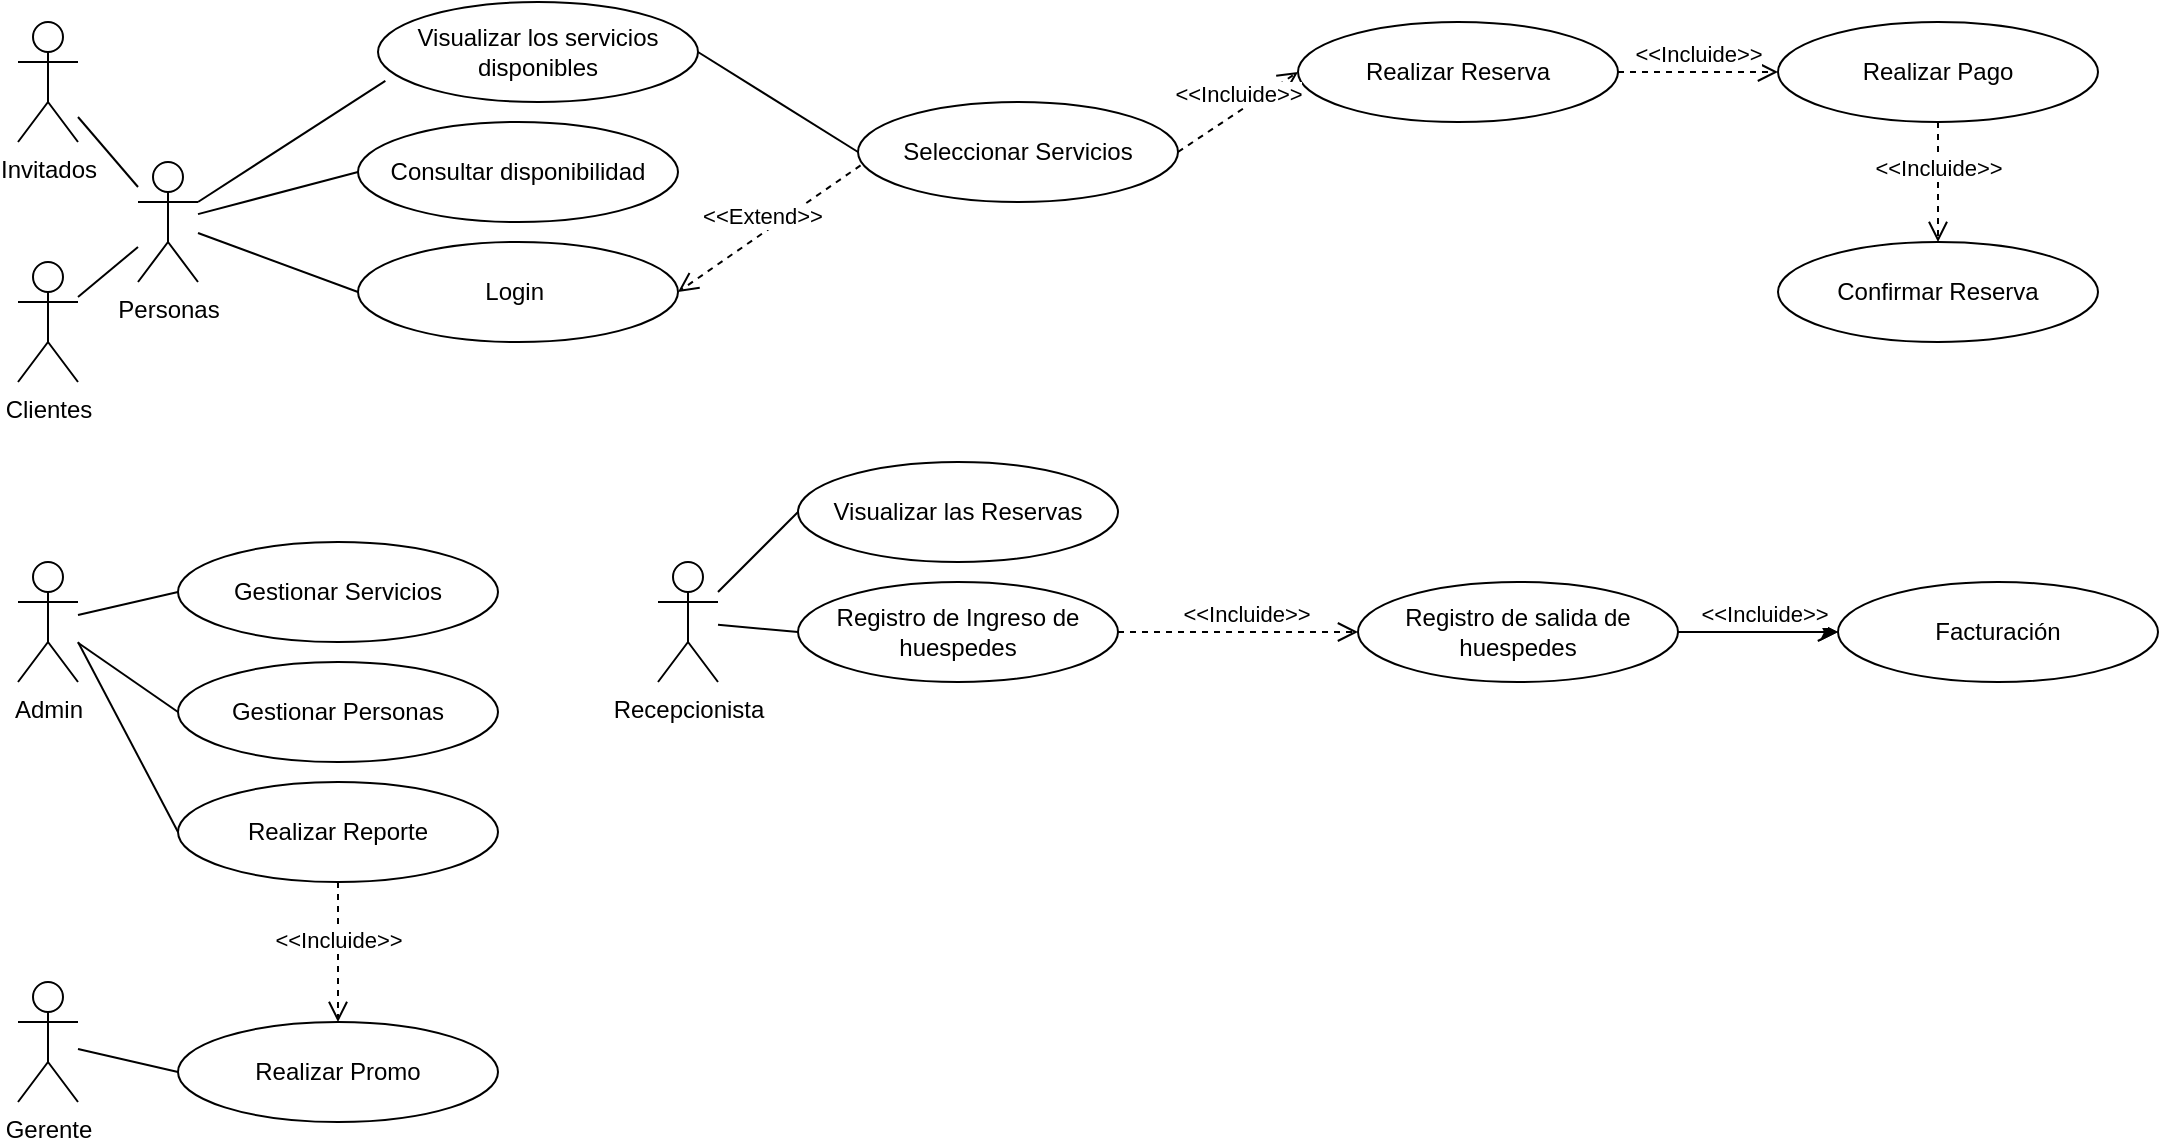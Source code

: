 <mxfile version="26.0.15">
  <diagram id="qPh7KLMrR9lY4QPwgJeI" name="CU1">
    <mxGraphModel dx="2805" dy="1425" grid="1" gridSize="10" guides="1" tooltips="1" connect="1" arrows="1" fold="1" page="1" pageScale="1" pageWidth="827" pageHeight="1169" math="0" shadow="0">
      <root>
        <mxCell id="0" />
        <mxCell id="1" parent="0" />
        <mxCell id="Fh4gEGgheuUcvEkILHCw-1" value="Invitados" style="shape=umlActor;verticalLabelPosition=bottom;verticalAlign=top;html=1;outlineConnect=0;" vertex="1" parent="1">
          <mxGeometry x="50" y="88" width="30" height="60" as="geometry" />
        </mxCell>
        <mxCell id="Fh4gEGgheuUcvEkILHCw-2" value="Clientes" style="shape=umlActor;verticalLabelPosition=bottom;verticalAlign=top;html=1;outlineConnect=0;" vertex="1" parent="1">
          <mxGeometry x="50" y="208" width="30" height="60" as="geometry" />
        </mxCell>
        <mxCell id="Fh4gEGgheuUcvEkILHCw-3" value="Personas" style="shape=umlActor;verticalLabelPosition=bottom;verticalAlign=top;html=1;outlineConnect=0;" vertex="1" parent="1">
          <mxGeometry x="110" y="158" width="30" height="60" as="geometry" />
        </mxCell>
        <mxCell id="Fh4gEGgheuUcvEkILHCw-4" value="Login&amp;nbsp;" style="ellipse;whiteSpace=wrap;html=1;" vertex="1" parent="1">
          <mxGeometry x="220" y="198" width="160" height="50" as="geometry" />
        </mxCell>
        <mxCell id="Fh4gEGgheuUcvEkILHCw-5" value="Seleccionar Servicios" style="ellipse;whiteSpace=wrap;html=1;" vertex="1" parent="1">
          <mxGeometry x="470" y="128" width="160" height="50" as="geometry" />
        </mxCell>
        <mxCell id="Fh4gEGgheuUcvEkILHCw-6" value="Consultar disponibilidad" style="ellipse;whiteSpace=wrap;html=1;" vertex="1" parent="1">
          <mxGeometry x="220" y="138" width="160" height="50" as="geometry" />
        </mxCell>
        <mxCell id="Fh4gEGgheuUcvEkILHCw-7" value="" style="endArrow=none;html=1;rounded=0;entryX=0;entryY=0.5;entryDx=0;entryDy=0;" edge="1" parent="1" source="Fh4gEGgheuUcvEkILHCw-3" target="Fh4gEGgheuUcvEkILHCw-4">
          <mxGeometry width="50" height="50" relative="1" as="geometry">
            <mxPoint x="410" y="208" as="sourcePoint" />
            <mxPoint x="460" y="158" as="targetPoint" />
          </mxGeometry>
        </mxCell>
        <mxCell id="Fh4gEGgheuUcvEkILHCw-8" value="Visualizar los servicios disponibles" style="ellipse;whiteSpace=wrap;html=1;" vertex="1" parent="1">
          <mxGeometry x="230" y="78" width="160" height="50" as="geometry" />
        </mxCell>
        <mxCell id="Fh4gEGgheuUcvEkILHCw-9" value="Realizar Reserva" style="ellipse;whiteSpace=wrap;html=1;" vertex="1" parent="1">
          <mxGeometry x="690" y="88" width="160" height="50" as="geometry" />
        </mxCell>
        <mxCell id="Fh4gEGgheuUcvEkILHCw-10" value="Gestionar Servicios" style="ellipse;whiteSpace=wrap;html=1;" vertex="1" parent="1">
          <mxGeometry x="130" y="348" width="160" height="50" as="geometry" />
        </mxCell>
        <mxCell id="Fh4gEGgheuUcvEkILHCw-11" value="Confirmar Reserva" style="ellipse;whiteSpace=wrap;html=1;" vertex="1" parent="1">
          <mxGeometry x="930" y="198" width="160" height="50" as="geometry" />
        </mxCell>
        <mxCell id="Fh4gEGgheuUcvEkILHCw-12" value="Realizar Pago" style="ellipse;whiteSpace=wrap;html=1;" vertex="1" parent="1">
          <mxGeometry x="930" y="88" width="160" height="50" as="geometry" />
        </mxCell>
        <mxCell id="Fh4gEGgheuUcvEkILHCw-13" value="" style="endArrow=none;html=1;rounded=0;entryX=0;entryY=0.5;entryDx=0;entryDy=0;" edge="1" parent="1" source="Fh4gEGgheuUcvEkILHCw-3" target="Fh4gEGgheuUcvEkILHCw-6">
          <mxGeometry width="50" height="50" relative="1" as="geometry">
            <mxPoint x="140" y="174" as="sourcePoint" />
            <mxPoint x="210" y="228" as="targetPoint" />
          </mxGeometry>
        </mxCell>
        <mxCell id="Fh4gEGgheuUcvEkILHCw-14" value="" style="endArrow=none;html=1;rounded=0;entryX=0.023;entryY=0.789;entryDx=0;entryDy=0;entryPerimeter=0;" edge="1" parent="1" target="Fh4gEGgheuUcvEkILHCw-8">
          <mxGeometry width="50" height="50" relative="1" as="geometry">
            <mxPoint x="140" y="178" as="sourcePoint" />
            <mxPoint x="190" y="128" as="targetPoint" />
          </mxGeometry>
        </mxCell>
        <mxCell id="Fh4gEGgheuUcvEkILHCw-15" value="&amp;lt;&amp;lt;Incluide&amp;gt;&amp;gt;" style="html=1;verticalAlign=bottom;endArrow=open;dashed=1;endSize=8;curved=0;rounded=0;exitX=1;exitY=0.5;exitDx=0;exitDy=0;entryX=0;entryY=0.5;entryDx=0;entryDy=0;" edge="1" parent="1" source="Fh4gEGgheuUcvEkILHCw-5" target="Fh4gEGgheuUcvEkILHCw-9">
          <mxGeometry relative="1" as="geometry">
            <mxPoint x="500" y="278" as="sourcePoint" />
            <mxPoint x="420" y="278" as="targetPoint" />
          </mxGeometry>
        </mxCell>
        <mxCell id="Fh4gEGgheuUcvEkILHCw-16" value="&amp;lt;&amp;lt;Incluide&amp;gt;&amp;gt;" style="html=1;verticalAlign=bottom;endArrow=open;dashed=1;endSize=8;curved=0;rounded=0;exitX=1;exitY=0.5;exitDx=0;exitDy=0;entryX=0;entryY=0.5;entryDx=0;entryDy=0;" edge="1" parent="1" source="Fh4gEGgheuUcvEkILHCw-9" target="Fh4gEGgheuUcvEkILHCw-12">
          <mxGeometry relative="1" as="geometry">
            <mxPoint x="560" y="221.55" as="sourcePoint" />
            <mxPoint x="900" y="118" as="targetPoint" />
          </mxGeometry>
        </mxCell>
        <mxCell id="Fh4gEGgheuUcvEkILHCw-17" value="&amp;lt;&amp;lt;Extend&amp;gt;&amp;gt;" style="html=1;verticalAlign=bottom;endArrow=open;dashed=1;endSize=8;curved=0;rounded=0;exitX=0.008;exitY=0.634;exitDx=0;exitDy=0;entryX=1;entryY=0.5;entryDx=0;entryDy=0;exitPerimeter=0;" edge="1" parent="1" source="Fh4gEGgheuUcvEkILHCw-5" target="Fh4gEGgheuUcvEkILHCw-4">
          <mxGeometry x="0.067" relative="1" as="geometry">
            <mxPoint x="520" y="158" as="sourcePoint" />
            <mxPoint x="520" y="233" as="targetPoint" />
            <mxPoint as="offset" />
          </mxGeometry>
        </mxCell>
        <mxCell id="Fh4gEGgheuUcvEkILHCw-18" value="&amp;lt;&amp;lt;Incluide&amp;gt;&amp;gt;" style="html=1;verticalAlign=bottom;endArrow=open;dashed=1;endSize=8;curved=0;rounded=0;entryX=0.5;entryY=0;entryDx=0;entryDy=0;exitX=0.5;exitY=1;exitDx=0;exitDy=0;" edge="1" parent="1" source="Fh4gEGgheuUcvEkILHCw-12" target="Fh4gEGgheuUcvEkILHCw-11">
          <mxGeometry x="0.067" relative="1" as="geometry">
            <mxPoint x="920" y="199" as="sourcePoint" />
            <mxPoint x="700" y="313" as="targetPoint" />
            <mxPoint as="offset" />
          </mxGeometry>
        </mxCell>
        <mxCell id="Fh4gEGgheuUcvEkILHCw-19" value="" style="endArrow=none;html=1;rounded=0;exitX=1;exitY=0.5;exitDx=0;exitDy=0;entryX=0;entryY=0.5;entryDx=0;entryDy=0;" edge="1" parent="1" source="Fh4gEGgheuUcvEkILHCw-8" target="Fh4gEGgheuUcvEkILHCw-5">
          <mxGeometry width="50" height="50" relative="1" as="geometry">
            <mxPoint x="630" y="158" as="sourcePoint" />
            <mxPoint x="460" y="138" as="targetPoint" />
          </mxGeometry>
        </mxCell>
        <mxCell id="Fh4gEGgheuUcvEkILHCw-20" value="" style="endArrow=none;html=1;rounded=0;" edge="1" parent="1" source="Fh4gEGgheuUcvEkILHCw-2" target="Fh4gEGgheuUcvEkILHCw-3">
          <mxGeometry width="50" height="50" relative="1" as="geometry">
            <mxPoint x="290" y="228" as="sourcePoint" />
            <mxPoint x="340" y="178" as="targetPoint" />
          </mxGeometry>
        </mxCell>
        <mxCell id="Fh4gEGgheuUcvEkILHCw-21" value="" style="endArrow=none;html=1;rounded=0;" edge="1" parent="1" source="Fh4gEGgheuUcvEkILHCw-1" target="Fh4gEGgheuUcvEkILHCw-3">
          <mxGeometry width="50" height="50" relative="1" as="geometry">
            <mxPoint x="90" y="236" as="sourcePoint" />
            <mxPoint x="100" y="178" as="targetPoint" />
          </mxGeometry>
        </mxCell>
        <mxCell id="Fh4gEGgheuUcvEkILHCw-22" value="Admin" style="shape=umlActor;verticalLabelPosition=bottom;verticalAlign=top;html=1;outlineConnect=0;" vertex="1" parent="1">
          <mxGeometry x="50" y="358" width="30" height="60" as="geometry" />
        </mxCell>
        <mxCell id="Fh4gEGgheuUcvEkILHCw-23" value="Gestionar Personas" style="ellipse;whiteSpace=wrap;html=1;" vertex="1" parent="1">
          <mxGeometry x="130" y="408" width="160" height="50" as="geometry" />
        </mxCell>
        <mxCell id="Fh4gEGgheuUcvEkILHCw-24" value="" style="endArrow=none;html=1;rounded=0;entryX=0;entryY=0.5;entryDx=0;entryDy=0;" edge="1" parent="1" source="Fh4gEGgheuUcvEkILHCw-22" target="Fh4gEGgheuUcvEkILHCw-10">
          <mxGeometry width="50" height="50" relative="1" as="geometry">
            <mxPoint x="360" y="328" as="sourcePoint" />
            <mxPoint x="410" y="278" as="targetPoint" />
          </mxGeometry>
        </mxCell>
        <mxCell id="Fh4gEGgheuUcvEkILHCw-25" value="" style="endArrow=none;html=1;rounded=0;entryX=0;entryY=0.5;entryDx=0;entryDy=0;" edge="1" parent="1" source="Fh4gEGgheuUcvEkILHCw-22" target="Fh4gEGgheuUcvEkILHCw-23">
          <mxGeometry width="50" height="50" relative="1" as="geometry">
            <mxPoint x="360" y="328" as="sourcePoint" />
            <mxPoint x="410" y="278" as="targetPoint" />
          </mxGeometry>
        </mxCell>
        <mxCell id="Fh4gEGgheuUcvEkILHCw-26" value="Visualizar las Reservas" style="ellipse;whiteSpace=wrap;html=1;" vertex="1" parent="1">
          <mxGeometry x="440" y="308" width="160" height="50" as="geometry" />
        </mxCell>
        <mxCell id="Fh4gEGgheuUcvEkILHCw-27" value="Recepcionista" style="shape=umlActor;verticalLabelPosition=bottom;verticalAlign=top;html=1;outlineConnect=0;" vertex="1" parent="1">
          <mxGeometry x="370" y="358" width="30" height="60" as="geometry" />
        </mxCell>
        <mxCell id="Fh4gEGgheuUcvEkILHCw-28" value="Registro de Ingreso de huespedes" style="ellipse;whiteSpace=wrap;html=1;" vertex="1" parent="1">
          <mxGeometry x="440" y="368" width="160" height="50" as="geometry" />
        </mxCell>
        <mxCell id="Fh4gEGgheuUcvEkILHCw-29" value="" style="endArrow=none;html=1;rounded=0;entryX=0;entryY=0.5;entryDx=0;entryDy=0;" edge="1" parent="1" source="Fh4gEGgheuUcvEkILHCw-27" target="Fh4gEGgheuUcvEkILHCw-26">
          <mxGeometry width="50" height="50" relative="1" as="geometry">
            <mxPoint x="680" y="328" as="sourcePoint" />
            <mxPoint x="730" y="278" as="targetPoint" />
          </mxGeometry>
        </mxCell>
        <mxCell id="Fh4gEGgheuUcvEkILHCw-30" value="" style="endArrow=none;html=1;rounded=0;entryX=0;entryY=0.5;entryDx=0;entryDy=0;" edge="1" parent="1" source="Fh4gEGgheuUcvEkILHCw-27" target="Fh4gEGgheuUcvEkILHCw-28">
          <mxGeometry width="50" height="50" relative="1" as="geometry">
            <mxPoint x="680" y="328" as="sourcePoint" />
            <mxPoint x="730" y="278" as="targetPoint" />
          </mxGeometry>
        </mxCell>
        <mxCell id="Fh4gEGgheuUcvEkILHCw-31" value="" style="edgeStyle=orthogonalEdgeStyle;rounded=0;orthogonalLoop=1;jettySize=auto;html=1;" edge="1" parent="1" source="Fh4gEGgheuUcvEkILHCw-32" target="Fh4gEGgheuUcvEkILHCw-34">
          <mxGeometry relative="1" as="geometry" />
        </mxCell>
        <mxCell id="Fh4gEGgheuUcvEkILHCw-32" value="Registro de salida de huespedes" style="ellipse;whiteSpace=wrap;html=1;" vertex="1" parent="1">
          <mxGeometry x="720" y="368" width="160" height="50" as="geometry" />
        </mxCell>
        <mxCell id="Fh4gEGgheuUcvEkILHCw-33" value="&amp;lt;&amp;lt;Incluide&amp;gt;&amp;gt;" style="html=1;verticalAlign=bottom;endArrow=open;dashed=1;endSize=8;curved=0;rounded=0;entryX=0;entryY=0.5;entryDx=0;entryDy=0;exitX=1;exitY=0.5;exitDx=0;exitDy=0;" edge="1" parent="1" source="Fh4gEGgheuUcvEkILHCw-28" target="Fh4gEGgheuUcvEkILHCw-32">
          <mxGeometry x="0.067" relative="1" as="geometry">
            <mxPoint x="1020" y="148" as="sourcePoint" />
            <mxPoint x="1020" y="208" as="targetPoint" />
            <mxPoint as="offset" />
          </mxGeometry>
        </mxCell>
        <mxCell id="Fh4gEGgheuUcvEkILHCw-34" value="Facturación" style="ellipse;whiteSpace=wrap;html=1;" vertex="1" parent="1">
          <mxGeometry x="960" y="368" width="160" height="50" as="geometry" />
        </mxCell>
        <mxCell id="Fh4gEGgheuUcvEkILHCw-35" value="&amp;lt;&amp;lt;Incluide&amp;gt;&amp;gt;" style="html=1;verticalAlign=bottom;endArrow=open;dashed=1;endSize=8;curved=0;rounded=0;entryX=0;entryY=0.5;entryDx=0;entryDy=0;exitX=1;exitY=0.5;exitDx=0;exitDy=0;" edge="1" parent="1" target="Fh4gEGgheuUcvEkILHCw-34">
          <mxGeometry x="0.067" relative="1" as="geometry">
            <mxPoint x="880" y="393" as="sourcePoint" />
            <mxPoint x="1300" y="208" as="targetPoint" />
            <mxPoint as="offset" />
          </mxGeometry>
        </mxCell>
        <mxCell id="Fh4gEGgheuUcvEkILHCw-36" value="Gerente" style="shape=umlActor;verticalLabelPosition=bottom;verticalAlign=top;html=1;outlineConnect=0;" vertex="1" parent="1">
          <mxGeometry x="50" y="568" width="30" height="60" as="geometry" />
        </mxCell>
        <mxCell id="Fh4gEGgheuUcvEkILHCw-37" value="Realizar Promo" style="ellipse;whiteSpace=wrap;html=1;" vertex="1" parent="1">
          <mxGeometry x="130" y="588" width="160" height="50" as="geometry" />
        </mxCell>
        <mxCell id="Fh4gEGgheuUcvEkILHCw-38" value="Realizar Reporte" style="ellipse;whiteSpace=wrap;html=1;" vertex="1" parent="1">
          <mxGeometry x="130" y="468" width="160" height="50" as="geometry" />
        </mxCell>
        <mxCell id="Fh4gEGgheuUcvEkILHCw-39" value="" style="endArrow=none;html=1;rounded=0;entryX=0;entryY=0.5;entryDx=0;entryDy=0;exitX=1;exitY=0.667;exitDx=0;exitDy=0;exitPerimeter=0;" edge="1" parent="1" source="Fh4gEGgheuUcvEkILHCw-22" target="Fh4gEGgheuUcvEkILHCw-38">
          <mxGeometry width="50" height="50" relative="1" as="geometry">
            <mxPoint x="90" y="408" as="sourcePoint" />
            <mxPoint x="140" y="443" as="targetPoint" />
          </mxGeometry>
        </mxCell>
        <mxCell id="Fh4gEGgheuUcvEkILHCw-40" value="&amp;lt;&amp;lt;Incluide&amp;gt;&amp;gt;" style="html=1;verticalAlign=bottom;endArrow=open;dashed=1;endSize=8;curved=0;rounded=0;entryX=0.5;entryY=0;entryDx=0;entryDy=0;exitX=0.5;exitY=1;exitDx=0;exitDy=0;" edge="1" parent="1" source="Fh4gEGgheuUcvEkILHCw-38" target="Fh4gEGgheuUcvEkILHCw-37">
          <mxGeometry x="0.067" relative="1" as="geometry">
            <mxPoint x="890" y="403" as="sourcePoint" />
            <mxPoint x="970" y="403" as="targetPoint" />
            <mxPoint as="offset" />
          </mxGeometry>
        </mxCell>
        <mxCell id="Fh4gEGgheuUcvEkILHCw-41" value="" style="endArrow=none;html=1;rounded=0;entryX=0;entryY=0.5;entryDx=0;entryDy=0;" edge="1" parent="1" source="Fh4gEGgheuUcvEkILHCw-36" target="Fh4gEGgheuUcvEkILHCw-37">
          <mxGeometry width="50" height="50" relative="1" as="geometry">
            <mxPoint x="90" y="395" as="sourcePoint" />
            <mxPoint x="140" y="383" as="targetPoint" />
          </mxGeometry>
        </mxCell>
      </root>
    </mxGraphModel>
  </diagram>
</mxfile>
